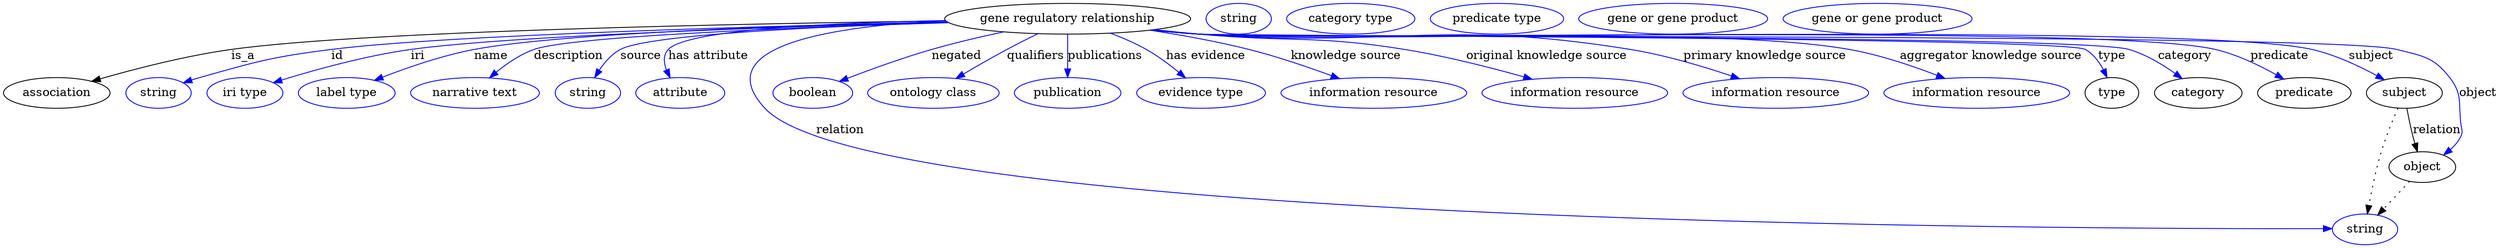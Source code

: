 digraph {
	graph [bb="0,0,2399,283"];
	node [label="\N"];
	"gene regulatory relationship"	[height=0.5,
		label="gene regulatory relationship",
		pos="1032,265",
		width=3.0511];
	association	[height=0.5,
		pos="50.046,178",
		width=1.3902];
	"gene regulatory relationship" -> association	[label=is_a,
		lp="232.05,221.5",
		pos="e,83.552,191.42 922.97,262.55 733.88,259.49 352.79,250.77 221.05,229 176.61,221.66 127.39,206.49 93.215,194.77"];
	id	[color=blue,
		height=0.5,
		label=string,
		pos="149.05,178",
		width=0.84854];
	"gene regulatory relationship" -> id	[color=blue,
		label=id,
		lp="324.55,221.5",
		pos="e,172.5,189.68 924.44,261.35 754.72,256.72 432.49,246.01 319.05,229 260.09,220.16 245.53,215.05 189.05,196 186.67,195.2 184.23,194.32 \
181.8,193.39",
		style=solid];
	iri	[color=blue,
		height=0.5,
		label="iri type",
		pos="234.05,178",
		width=1.011];
	"gene regulatory relationship" -> iri	[color=blue,
		label=iri,
		lp="403.55,221.5",
		pos="e,261.48,189.88 924.9,260.94 771.08,256.07 495.41,245.38 397.05,229 352.72,221.62 303.65,205.41 271.05,193.44",
		style=solid];
	name	[color=blue,
		height=0.5,
		label="label type",
		pos="334.05,178",
		width=1.2638];
	"gene regulatory relationship" -> name	[color=blue,
		label=name,
		lp="474.55,221.5",
		pos="e,361.04,192.73 924.22,261.51 783.36,257.55 544.62,248.2 459.05,229 428.04,222.04 394.71,208.37 370.27,197.08",
		style=solid];
	description	[color=blue,
		height=0.5,
		label="narrative text",
		pos="455.05,178",
		width=1.6068];
	"gene regulatory relationship" -> description	[color=blue,
		label=description,
		lp="548.55,221.5",
		pos="e,470.15,195.41 922.13,264.11 793.54,262.92 589.15,256.53 518.05,229 503.06,223.2 488.82,212.51 477.68,202.5",
		style=solid];
	source	[color=blue,
		height=0.5,
		label=string,
		pos="561.05,178",
		width=0.84854];
	"gene regulatory relationship" -> source	[color=blue,
		label=source,
		lp="617.05,221.5",
		pos="e,568.86,195.49 926.49,259.96 807.55,254.7 627.06,244.33 599.05,229 588.75,223.37 580.4,213.63 574.17,204.25",
		style=solid];
	"has attribute"	[color=blue,
		height=0.5,
		label=attribute,
		pos="650.05,178",
		width=1.1193];
	"gene regulatory relationship" -> "has attribute"	[color=blue,
		label="has attribute",
		lp="677.55,221.5",
		pos="e,642.04,195.87 923.99,261.59 815.79,258.02 662.7,249.41 644.05,229 638.34,222.76 637.8,214.1 639.34,205.74",
		style=solid];
	relation	[color=blue,
		height=0.5,
		label=string,
		pos="2262,18",
		width=0.84854];
	"gene regulatory relationship" -> relation	[color=blue,
		label=relation,
		lp="821.05,134.5",
		pos="e,2231.5,19.413 927.72,259.33 820.1,250.85 675.94,227.01 737.05,160 840.09,46.984 1989.8,23.22 2221.5,19.568",
		style=solid];
	negated	[color=blue,
		height=0.5,
		label=boolean,
		pos="784.05,178",
		width=1.0652];
	"gene regulatory relationship" -> negated	[color=blue,
		label=negated,
		lp="929.55,221.5",
		pos="e,811.3,190.98 975.79,249.5 954.42,243.64 929.95,236.48 908.05,229 878.18,218.8 845.07,205.33 820.57,194.94",
		style=solid];
	qualifiers	[color=blue,
		height=0.5,
		label="ontology class",
		pos="902.05,178",
		width=1.7151];
	"gene regulatory relationship" -> qualifiers	[color=blue,
		label=qualifiers,
		lp="1002.5,221.5",
		pos="e,925.61,194.89 1005.7,247.38 996.58,241.6 986.34,235.05 977.05,229 962.85,219.75 947.24,209.38 933.96,200.49",
		style=solid];
	publications	[color=blue,
		height=0.5,
		label=publication,
		pos="1032,178",
		width=1.3902];
	"gene regulatory relationship" -> publications	[color=blue,
		label=publications,
		lp="1065.5,221.5",
		pos="e,1032,196.18 1032,246.8 1032,235.16 1032,219.55 1032,206.24",
		style=solid];
	"has evidence"	[color=blue,
		height=0.5,
		label="evidence type",
		pos="1160,178",
		width=1.661];
	"gene regulatory relationship" -> "has evidence"	[color=blue,
		label="has evidence",
		lp="1157,221.5",
		pos="e,1143.5,195.57 1069.2,247.96 1080.4,242.52 1092.5,236.02 1103,229 1114.6,221.27 1126.4,211.39 1136.1,202.46",
		style=solid];
	"knowledge source"	[color=blue,
		height=0.5,
		label="information resource",
		pos="1323,178",
		width=2.3651];
	"gene regulatory relationship" -> "knowledge source"	[color=blue,
		label="knowledge source",
		lp="1288.5,221.5",
		pos="e,1288.3,194.48 1104.1,251.28 1133,245.51 1166.4,237.95 1196,229 1224.2,220.52 1254.9,208.52 1279,198.4",
		style=solid];
	"original knowledge source"	[color=blue,
		height=0.5,
		label="information resource",
		pos="1511,178",
		width=2.3651];
	"gene regulatory relationship" -> "original knowledge source"	[color=blue,
		label="original knowledge source",
		lp="1476.5,221.5",
		pos="e,1469.6,193.72 1109.7,252.25 1123.2,250.38 1137,248.55 1150,247 1235.2,236.89 1257.9,245.23 1342,229 1382.4,221.22 1426.9,207.85 \
1460.1,196.89",
		style=solid];
	"primary knowledge source"	[color=blue,
		height=0.5,
		label="information resource",
		pos="1699,178",
		width=2.3651];
	"gene regulatory relationship" -> "primary knowledge source"	[color=blue,
		label="primary knowledge source",
		lp="1680,221.5",
		pos="e,1663.5,194.37 1108.1,251.92 1122,250.03 1136.4,248.28 1150,247 1328.5,230.2 1376.9,262.38 1553,229 1587.8,222.42 1625.5,209.34 \
1653.9,198.21",
		style=solid];
	"aggregator knowledge source"	[color=blue,
		height=0.5,
		label="information resource",
		pos="1887,178",
		width=2.3651];
	"gene regulatory relationship" -> "aggregator knowledge source"	[color=blue,
		label="aggregator knowledge source",
		lp="1889,221.5",
		pos="e,1855.1,194.79 1107.4,251.84 1121.6,249.93 1136.2,248.2 1150,247 1284.5,235.36 1624.7,255.6 1757,229 1787.8,222.81 1820.9,210.03 \
1845.9,198.94",
		style=solid];
	type	[height=0.5,
		pos="2017,178",
		width=0.75];
	"gene regulatory relationship" -> type	[color=blue,
		label=type,
		lp="2004,221.5",
		pos="e,2007.8,195.3 1107.1,251.79 1121.3,249.88 1136.1,248.15 1150,247 1195.6,243.23 1931.6,248.29 1973,229 1984.7,223.57 1994.6,213.4 \
2002,203.64",
		style=solid];
	category	[height=0.5,
		pos="2103,178",
		width=1.1374];
	"gene regulatory relationship" -> category	[color=blue,
		label=category,
		lp="2077.5,221.5",
		pos="e,2084.3,194.25 1107.1,251.78 1121.3,249.86 1136.1,248.14 1150,247 1246.4,239.09 1927.2,255.85 2020,229 2040.2,223.18 2060.4,211.19 \
2075.8,200.41",
		style=solid];
	predicate	[height=0.5,
		pos="2205,178",
		width=1.1916];
	"gene regulatory relationship" -> predicate	[color=blue,
		label=predicate,
		lp="2170,221.5",
		pos="e,2183.1,193.56 1106.8,251.8 1121.1,249.87 1136,248.14 1150,247 1255.8,238.42 2002,254.36 2105,229 2129.8,222.91 2155.4,209.93 2174.6,\
198.72",
		style=solid];
	subject	[height=0.5,
		pos="2302,178",
		width=0.99297];
	"gene regulatory relationship" -> subject	[color=blue,
		label=subject,
		lp="2259.5,221.5",
		pos="e,2281,192.63 1106.8,251.78 1121.1,249.85 1136,248.13 1150,247 1266.2,237.67 2085.7,256.09 2199,229 2225.1,222.78 2252.2,209.27 \
2272.1,197.85",
		style=solid];
	object	[height=0.5,
		pos="2322,91",
		width=0.9027];
	"gene regulatory relationship" -> object	[color=blue,
		label=object,
		lp="2382,178",
		pos="e,2341.8,105.43 1106.8,251.77 1121.1,249.84 1136,248.12 1150,247 1275.6,237 2160.9,259.66 2283,229 2314.1,221.21 2327.5,221.35 2347,\
196 2366,171.35 2371.4,155.59 2359,127 2356.8,121.72 2353.3,116.87 2349.3,112.56",
		style=solid];
	association_type	[color=blue,
		height=0.5,
		label=string,
		pos="1190,265",
		width=0.84854];
	association_category	[color=blue,
		height=0.5,
		label="category type",
		pos="1297,265",
		width=1.6249];
	"gene regulatory relationship_predicate"	[color=blue,
		height=0.5,
		label="predicate type",
		pos="1434,265",
		width=1.679];
	subject -> relation	[pos="e,2265.2,36.027 2296.3,160.08 2291.9,146.39 2285.6,126.58 2281,109 2275.6,88.036 2270.6,64.025 2267.1,46.079",
		style=dotted];
	subject -> object	[label=relation,
		lp="2334,134.5",
		pos="e,2318.1,108.89 2306.1,159.8 2308.8,148.09 2312.6,132.34 2315.7,118.97"];
	"gene regulatory relationship_subject"	[color=blue,
		height=0.5,
		label="gene or gene product",
		pos="1598,265",
		width=2.3651];
	object -> relation	[pos="e,2275.3,34.713 2308.7,74.243 2300.9,64.959 2290.8,53.033 2282,42.64",
		style=dotted];
	"gene regulatory relationship_object"	[color=blue,
		height=0.5,
		label="gene or gene product",
		pos="1786,265",
		width=2.3651];
}

